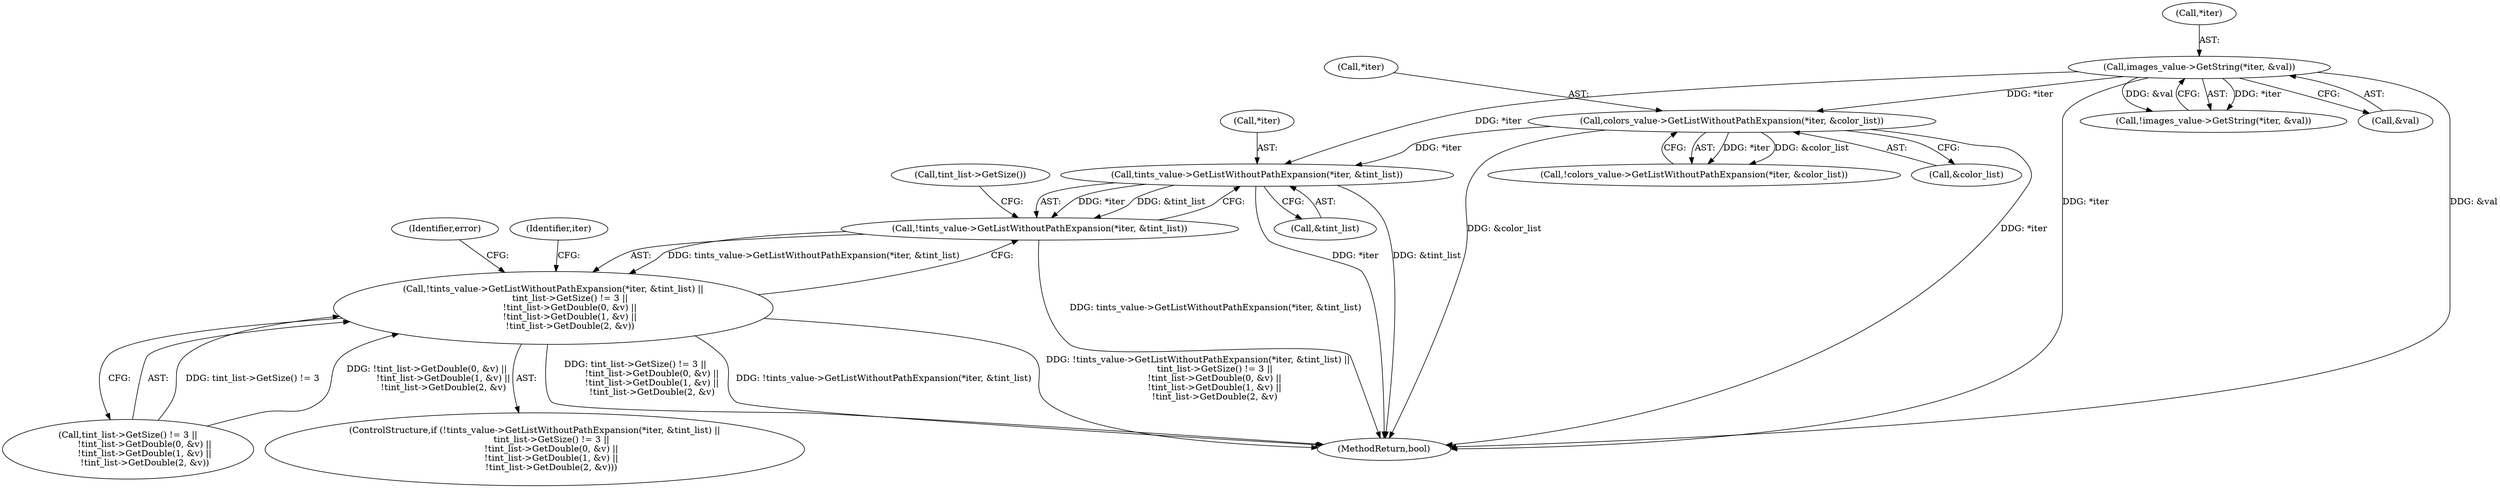 digraph "0_Chrome_c63f2b7fe4fe2977f858a8e36d5f48db17eff2e7_30@pointer" {
"1000681" [label="(Call,tints_value->GetListWithoutPathExpansion(*iter, &tint_list))"];
"1000554" [label="(Call,images_value->GetString(*iter, &val))"];
"1000604" [label="(Call,colors_value->GetListWithoutPathExpansion(*iter, &color_list))"];
"1000680" [label="(Call,!tints_value->GetListWithoutPathExpansion(*iter, &tint_list))"];
"1000679" [label="(Call,!tints_value->GetListWithoutPathExpansion(*iter, &tint_list) ||\n            tint_list->GetSize() != 3 ||\n            !tint_list->GetDouble(0, &v) ||\n            !tint_list->GetDouble(1, &v) ||\n            !tint_list->GetDouble(2, &v))"];
"1000679" [label="(Call,!tints_value->GetListWithoutPathExpansion(*iter, &tint_list) ||\n            tint_list->GetSize() != 3 ||\n            !tint_list->GetDouble(0, &v) ||\n            !tint_list->GetDouble(1, &v) ||\n            !tint_list->GetDouble(2, &v))"];
"1000554" [label="(Call,images_value->GetString(*iter, &val))"];
"1000553" [label="(Call,!images_value->GetString(*iter, &val))"];
"1000604" [label="(Call,colors_value->GetListWithoutPathExpansion(*iter, &color_list))"];
"1000603" [label="(Call,!colors_value->GetListWithoutPathExpansion(*iter, &color_list))"];
"1000607" [label="(Call,&color_list)"];
"1000682" [label="(Call,*iter)"];
"1000686" [label="(Call,tint_list->GetSize() != 3 ||\n            !tint_list->GetDouble(0, &v) ||\n            !tint_list->GetDouble(1, &v) ||\n            !tint_list->GetDouble(2, &v))"];
"1002448" [label="(MethodReturn,bool)"];
"1000688" [label="(Call,tint_list->GetSize())"];
"1000557" [label="(Call,&val)"];
"1000555" [label="(Call,*iter)"];
"1000710" [label="(Identifier,error)"];
"1000668" [label="(Identifier,iter)"];
"1000684" [label="(Call,&tint_list)"];
"1000680" [label="(Call,!tints_value->GetListWithoutPathExpansion(*iter, &tint_list))"];
"1000605" [label="(Call,*iter)"];
"1000678" [label="(ControlStructure,if (!tints_value->GetListWithoutPathExpansion(*iter, &tint_list) ||\n            tint_list->GetSize() != 3 ||\n            !tint_list->GetDouble(0, &v) ||\n            !tint_list->GetDouble(1, &v) ||\n            !tint_list->GetDouble(2, &v)))"];
"1000681" [label="(Call,tints_value->GetListWithoutPathExpansion(*iter, &tint_list))"];
"1000681" -> "1000680"  [label="AST: "];
"1000681" -> "1000684"  [label="CFG: "];
"1000682" -> "1000681"  [label="AST: "];
"1000684" -> "1000681"  [label="AST: "];
"1000680" -> "1000681"  [label="CFG: "];
"1000681" -> "1002448"  [label="DDG: *iter"];
"1000681" -> "1002448"  [label="DDG: &tint_list"];
"1000681" -> "1000680"  [label="DDG: *iter"];
"1000681" -> "1000680"  [label="DDG: &tint_list"];
"1000554" -> "1000681"  [label="DDG: *iter"];
"1000604" -> "1000681"  [label="DDG: *iter"];
"1000554" -> "1000553"  [label="AST: "];
"1000554" -> "1000557"  [label="CFG: "];
"1000555" -> "1000554"  [label="AST: "];
"1000557" -> "1000554"  [label="AST: "];
"1000553" -> "1000554"  [label="CFG: "];
"1000554" -> "1002448"  [label="DDG: &val"];
"1000554" -> "1002448"  [label="DDG: *iter"];
"1000554" -> "1000553"  [label="DDG: *iter"];
"1000554" -> "1000553"  [label="DDG: &val"];
"1000554" -> "1000604"  [label="DDG: *iter"];
"1000604" -> "1000603"  [label="AST: "];
"1000604" -> "1000607"  [label="CFG: "];
"1000605" -> "1000604"  [label="AST: "];
"1000607" -> "1000604"  [label="AST: "];
"1000603" -> "1000604"  [label="CFG: "];
"1000604" -> "1002448"  [label="DDG: &color_list"];
"1000604" -> "1002448"  [label="DDG: *iter"];
"1000604" -> "1000603"  [label="DDG: *iter"];
"1000604" -> "1000603"  [label="DDG: &color_list"];
"1000680" -> "1000679"  [label="AST: "];
"1000688" -> "1000680"  [label="CFG: "];
"1000679" -> "1000680"  [label="CFG: "];
"1000680" -> "1002448"  [label="DDG: tints_value->GetListWithoutPathExpansion(*iter, &tint_list)"];
"1000680" -> "1000679"  [label="DDG: tints_value->GetListWithoutPathExpansion(*iter, &tint_list)"];
"1000679" -> "1000678"  [label="AST: "];
"1000679" -> "1000686"  [label="CFG: "];
"1000686" -> "1000679"  [label="AST: "];
"1000710" -> "1000679"  [label="CFG: "];
"1000668" -> "1000679"  [label="CFG: "];
"1000679" -> "1002448"  [label="DDG: !tints_value->GetListWithoutPathExpansion(*iter, &tint_list)"];
"1000679" -> "1002448"  [label="DDG: !tints_value->GetListWithoutPathExpansion(*iter, &tint_list) ||\n            tint_list->GetSize() != 3 ||\n            !tint_list->GetDouble(0, &v) ||\n            !tint_list->GetDouble(1, &v) ||\n            !tint_list->GetDouble(2, &v)"];
"1000679" -> "1002448"  [label="DDG: tint_list->GetSize() != 3 ||\n            !tint_list->GetDouble(0, &v) ||\n            !tint_list->GetDouble(1, &v) ||\n            !tint_list->GetDouble(2, &v)"];
"1000686" -> "1000679"  [label="DDG: tint_list->GetSize() != 3"];
"1000686" -> "1000679"  [label="DDG: !tint_list->GetDouble(0, &v) ||\n            !tint_list->GetDouble(1, &v) ||\n            !tint_list->GetDouble(2, &v)"];
}
